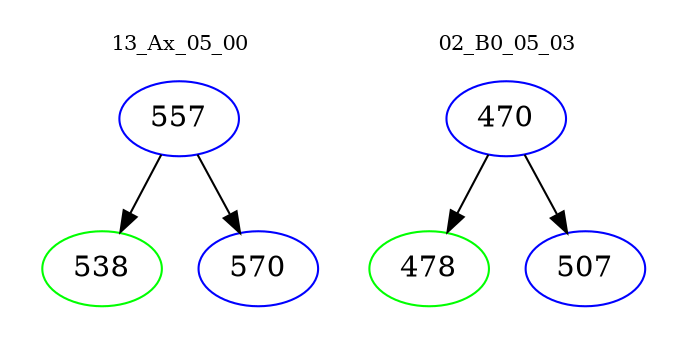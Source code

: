 digraph{
subgraph cluster_0 {
color = white
label = "13_Ax_05_00";
fontsize=10;
T0_557 [label="557", color="blue"]
T0_557 -> T0_538 [color="black"]
T0_538 [label="538", color="green"]
T0_557 -> T0_570 [color="black"]
T0_570 [label="570", color="blue"]
}
subgraph cluster_1 {
color = white
label = "02_B0_05_03";
fontsize=10;
T1_470 [label="470", color="blue"]
T1_470 -> T1_478 [color="black"]
T1_478 [label="478", color="green"]
T1_470 -> T1_507 [color="black"]
T1_507 [label="507", color="blue"]
}
}
